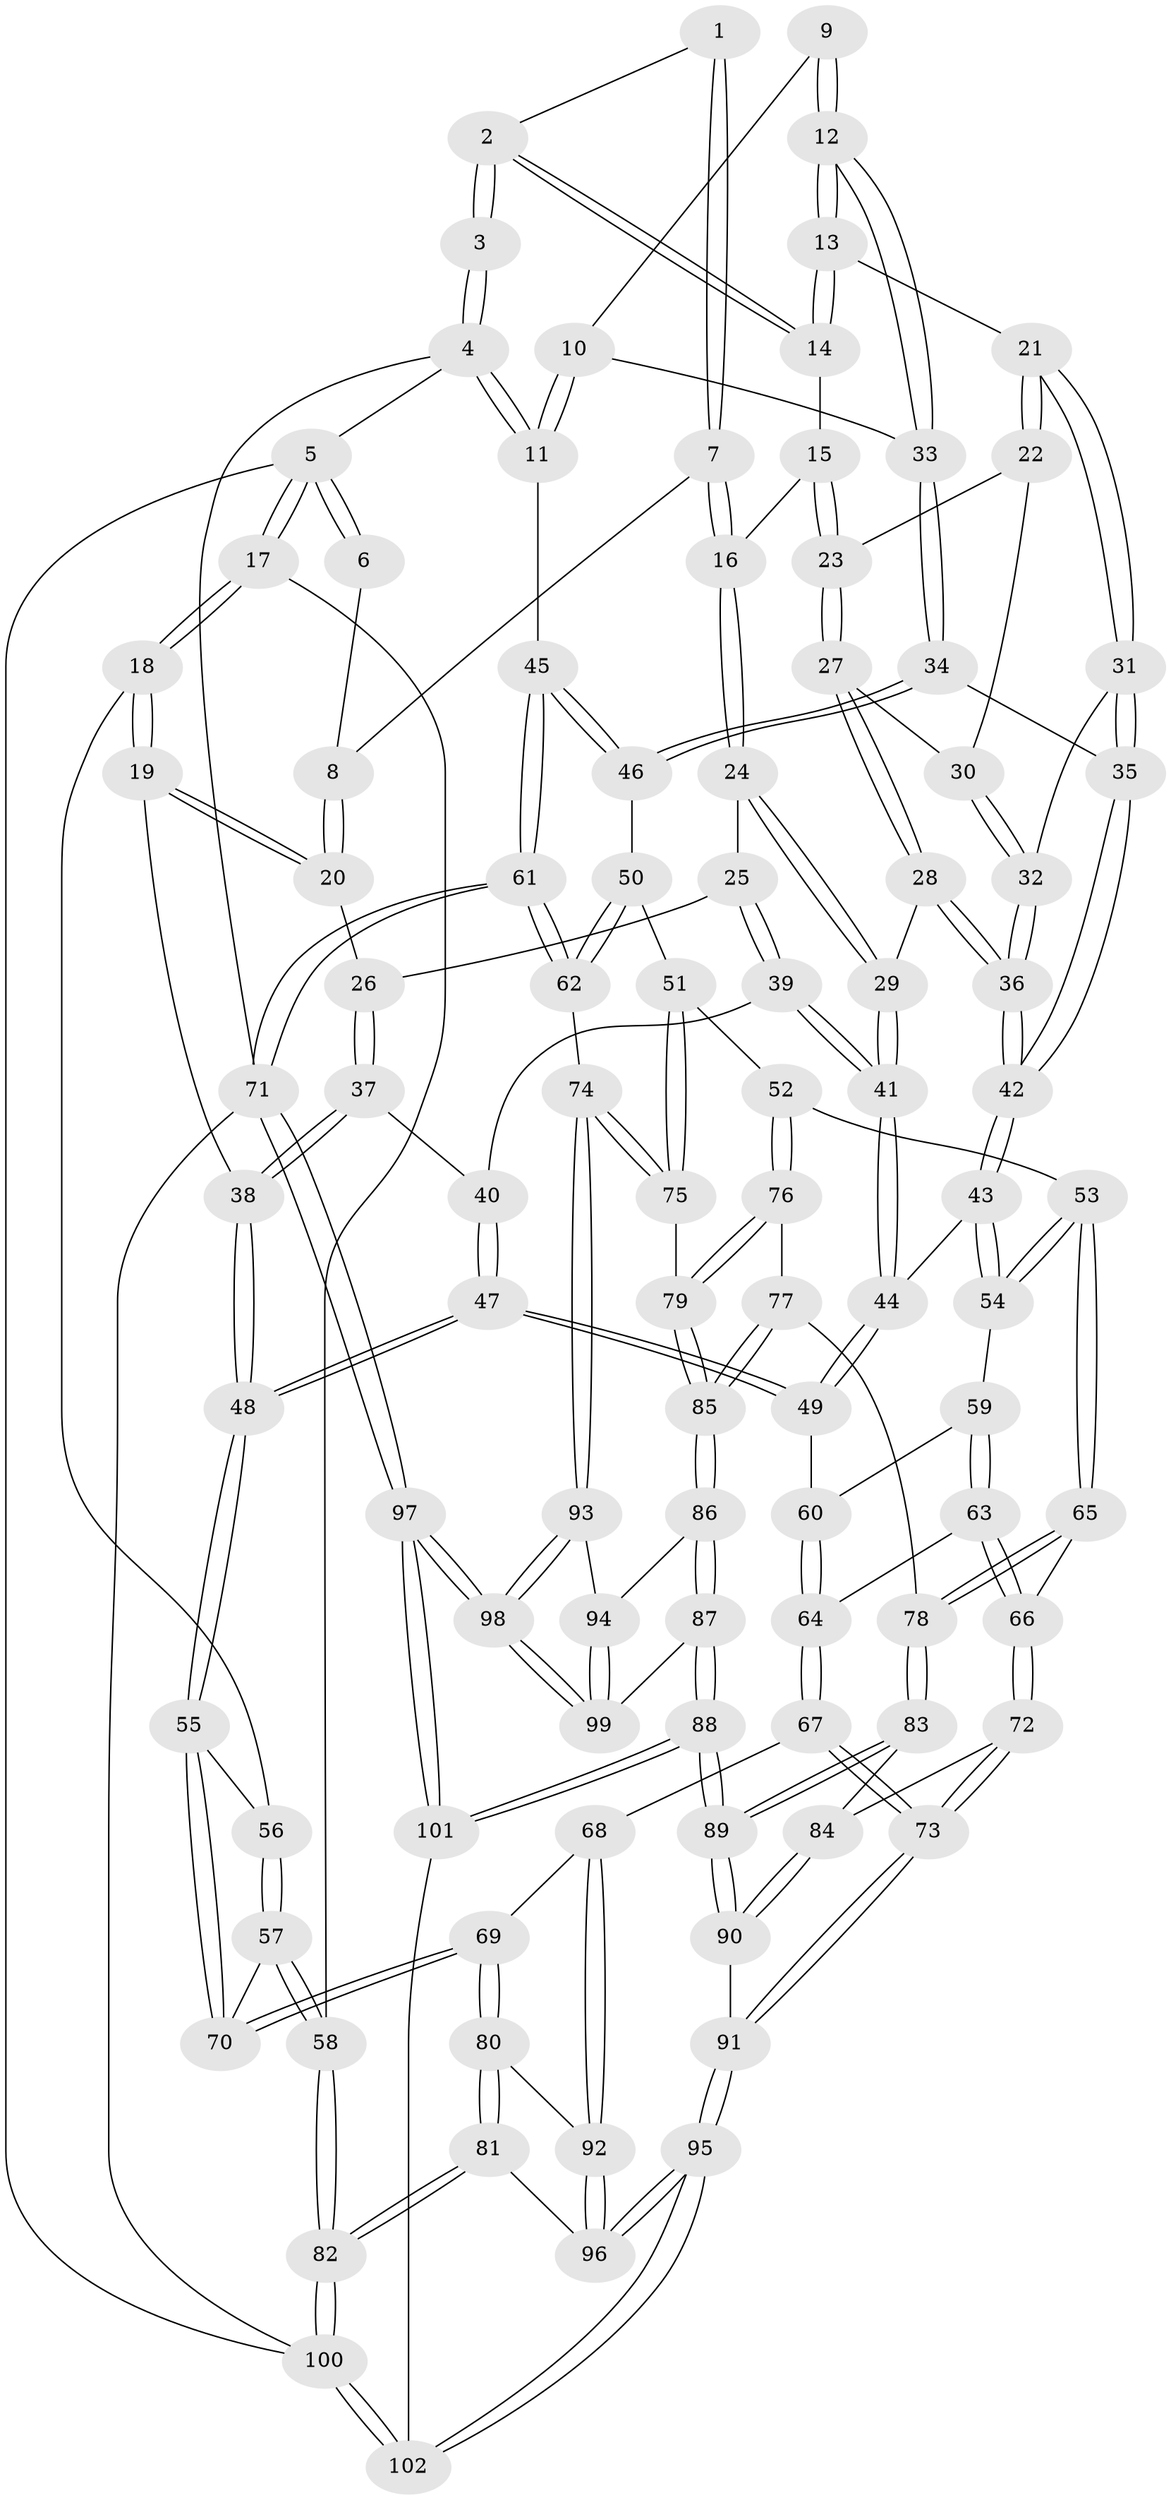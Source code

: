// coarse degree distribution, {3: 0.1694915254237288, 4: 0.5084745762711864, 6: 0.05084745762711865, 5: 0.2711864406779661}
// Generated by graph-tools (version 1.1) at 2025/52/02/27/25 19:52:36]
// undirected, 102 vertices, 252 edges
graph export_dot {
graph [start="1"]
  node [color=gray90,style=filled];
  1 [pos="+0.3944658290061753+0"];
  2 [pos="+0.549565630948248+0"];
  3 [pos="+0.7079641671852961+0"];
  4 [pos="+1+0"];
  5 [pos="+0+0"];
  6 [pos="+0.27999481301326834+0"];
  7 [pos="+0.3724355586557131+0.10335423304980236"];
  8 [pos="+0.25839648691620376+0"];
  9 [pos="+0.7184605638221239+0"];
  10 [pos="+0.8544393589112242+0.15239610317342217"];
  11 [pos="+1+0"];
  12 [pos="+0.7560801078810644+0.1609439185807428"];
  13 [pos="+0.6568605086110806+0.15233547171061584"];
  14 [pos="+0.5406613381739637+0"];
  15 [pos="+0.5033768451699173+0.03713033026924001"];
  16 [pos="+0.3772841039492988+0.11155755877138235"];
  17 [pos="+0+0.20116715484953035"];
  18 [pos="+0+0.2109224342703778"];
  19 [pos="+0+0.2112858181898317"];
  20 [pos="+0.20622201810763566+0.1047756008740422"];
  21 [pos="+0.6396631707453071+0.16908985358810155"];
  22 [pos="+0.5815428333811449+0.17659859730452235"];
  23 [pos="+0.5018144120189099+0.16294627905589823"];
  24 [pos="+0.3486071892904249+0.18429414223392263"];
  25 [pos="+0.31773514368359923+0.18567794628560733"];
  26 [pos="+0.309353086365397+0.1852345390307775"];
  27 [pos="+0.47781215303846003+0.2009051220980514"];
  28 [pos="+0.4551831487988863+0.22393050666556935"];
  29 [pos="+0.40485630650550913+0.22864180591919933"];
  30 [pos="+0.5572380058943205+0.22537805090905452"];
  31 [pos="+0.6133558831990037+0.2612922904797502"];
  32 [pos="+0.5939540113315828+0.2861660350127618"];
  33 [pos="+0.8105361554010798+0.19814674839687854"];
  34 [pos="+0.8228298870211761+0.2762549266403462"];
  35 [pos="+0.7957305002765691+0.28045127996851826"];
  36 [pos="+0.5664557780844908+0.35170251078569126"];
  37 [pos="+0.23627823900503614+0.278736105472428"];
  38 [pos="+0.1043544414719566+0.2830754325550856"];
  39 [pos="+0.31293007305204745+0.30270180515491263"];
  40 [pos="+0.2641935207692642+0.3174859078953737"];
  41 [pos="+0.38621872579414346+0.31615438737811025"];
  42 [pos="+0.5669612474388457+0.3560146629686474"];
  43 [pos="+0.5610971074398192+0.3899960546212261"];
  44 [pos="+0.39072137860648914+0.3752625853930348"];
  45 [pos="+1+0.36310693740849936"];
  46 [pos="+0.845778348606216+0.317480102396193"];
  47 [pos="+0.29698788619410976+0.46786341815141624"];
  48 [pos="+0.25896410563612293+0.49680201337428687"];
  49 [pos="+0.30285210189810197+0.4660248307183095"];
  50 [pos="+0.7972864407726883+0.4197445465098431"];
  51 [pos="+0.7047812656261214+0.5032679455513653"];
  52 [pos="+0.6932063113159266+0.5078720909623737"];
  53 [pos="+0.6429232464624712+0.4890708616622533"];
  54 [pos="+0.5843685887563783+0.44841825721310224"];
  55 [pos="+0.2546043794033563+0.5039451783588493"];
  56 [pos="+0.08304278313525609+0.40030026362866367"];
  57 [pos="+0.1483885952484733+0.5581150723638434"];
  58 [pos="+0+0.6331796670952534"];
  59 [pos="+0.4914617473690463+0.5096410401515206"];
  60 [pos="+0.3527466221313614+0.4855094764987922"];
  61 [pos="+1+0.627850123899339"];
  62 [pos="+1+0.6375525241955522"];
  63 [pos="+0.47329967860604016+0.5846441971464363"];
  64 [pos="+0.4297639656568023+0.5888105193998006"];
  65 [pos="+0.5342701924942519+0.6281177220318254"];
  66 [pos="+0.5055477290865865+0.6476892645151271"];
  67 [pos="+0.3086651105743952+0.6822378997722395"];
  68 [pos="+0.2884645265967221+0.6664838129340105"];
  69 [pos="+0.28793963262534517+0.6658096979704561"];
  70 [pos="+0.23342211995418605+0.5460530373605648"];
  71 [pos="+1+1"];
  72 [pos="+0.49931325589549386+0.6834192123053725"];
  73 [pos="+0.3269534590049476+0.7050623166754681"];
  74 [pos="+0.9644917948137605+0.6623143987557654"];
  75 [pos="+0.940756793141332+0.6596303790059626"];
  76 [pos="+0.6896360168329321+0.6305432674565036"];
  77 [pos="+0.6872161901536082+0.6368766058716602"];
  78 [pos="+0.6714647458652224+0.6495881740414894"];
  79 [pos="+0.8560034712141925+0.6811380435173806"];
  80 [pos="+0.05326238778243911+0.761856543939383"];
  81 [pos="+0+0.7713054707638481"];
  82 [pos="+0+0.7577363078423315"];
  83 [pos="+0.5897303861379586+0.7430812297296194"];
  84 [pos="+0.5049514997944055+0.6904577387330334"];
  85 [pos="+0.7530743774117271+0.7645504420261926"];
  86 [pos="+0.7455157220036263+0.8236791558983898"];
  87 [pos="+0.7077397639926875+0.8711316422072117"];
  88 [pos="+0.634840227116804+0.9288071992409973"];
  89 [pos="+0.6239368301290494+0.915585642009836"];
  90 [pos="+0.4459931923031655+0.8473768411895697"];
  91 [pos="+0.3493698500868098+0.8422952965911085"];
  92 [pos="+0.18665667371414624+0.7856112221999623"];
  93 [pos="+0.8918534212520352+0.7902741714329546"];
  94 [pos="+0.8532497693911338+0.8105022473211992"];
  95 [pos="+0.281061670793826+0.941908977712789"];
  96 [pos="+0.22619886883695675+0.8883935264485012"];
  97 [pos="+1+1"];
  98 [pos="+0.9854210829185329+0.9966938123561095"];
  99 [pos="+0.8673456258921703+0.902982928751595"];
  100 [pos="+0+1"];
  101 [pos="+0.6416644714850027+1"];
  102 [pos="+0.24159387366495133+1"];
  1 -- 2;
  1 -- 7;
  1 -- 7;
  2 -- 3;
  2 -- 3;
  2 -- 14;
  2 -- 14;
  3 -- 4;
  3 -- 4;
  4 -- 5;
  4 -- 11;
  4 -- 11;
  4 -- 71;
  5 -- 6;
  5 -- 6;
  5 -- 17;
  5 -- 17;
  5 -- 100;
  6 -- 8;
  7 -- 8;
  7 -- 16;
  7 -- 16;
  8 -- 20;
  8 -- 20;
  9 -- 10;
  9 -- 12;
  9 -- 12;
  10 -- 11;
  10 -- 11;
  10 -- 33;
  11 -- 45;
  12 -- 13;
  12 -- 13;
  12 -- 33;
  12 -- 33;
  13 -- 14;
  13 -- 14;
  13 -- 21;
  14 -- 15;
  15 -- 16;
  15 -- 23;
  15 -- 23;
  16 -- 24;
  16 -- 24;
  17 -- 18;
  17 -- 18;
  17 -- 58;
  18 -- 19;
  18 -- 19;
  18 -- 56;
  19 -- 20;
  19 -- 20;
  19 -- 38;
  20 -- 26;
  21 -- 22;
  21 -- 22;
  21 -- 31;
  21 -- 31;
  22 -- 23;
  22 -- 30;
  23 -- 27;
  23 -- 27;
  24 -- 25;
  24 -- 29;
  24 -- 29;
  25 -- 26;
  25 -- 39;
  25 -- 39;
  26 -- 37;
  26 -- 37;
  27 -- 28;
  27 -- 28;
  27 -- 30;
  28 -- 29;
  28 -- 36;
  28 -- 36;
  29 -- 41;
  29 -- 41;
  30 -- 32;
  30 -- 32;
  31 -- 32;
  31 -- 35;
  31 -- 35;
  32 -- 36;
  32 -- 36;
  33 -- 34;
  33 -- 34;
  34 -- 35;
  34 -- 46;
  34 -- 46;
  35 -- 42;
  35 -- 42;
  36 -- 42;
  36 -- 42;
  37 -- 38;
  37 -- 38;
  37 -- 40;
  38 -- 48;
  38 -- 48;
  39 -- 40;
  39 -- 41;
  39 -- 41;
  40 -- 47;
  40 -- 47;
  41 -- 44;
  41 -- 44;
  42 -- 43;
  42 -- 43;
  43 -- 44;
  43 -- 54;
  43 -- 54;
  44 -- 49;
  44 -- 49;
  45 -- 46;
  45 -- 46;
  45 -- 61;
  45 -- 61;
  46 -- 50;
  47 -- 48;
  47 -- 48;
  47 -- 49;
  47 -- 49;
  48 -- 55;
  48 -- 55;
  49 -- 60;
  50 -- 51;
  50 -- 62;
  50 -- 62;
  51 -- 52;
  51 -- 75;
  51 -- 75;
  52 -- 53;
  52 -- 76;
  52 -- 76;
  53 -- 54;
  53 -- 54;
  53 -- 65;
  53 -- 65;
  54 -- 59;
  55 -- 56;
  55 -- 70;
  55 -- 70;
  56 -- 57;
  56 -- 57;
  57 -- 58;
  57 -- 58;
  57 -- 70;
  58 -- 82;
  58 -- 82;
  59 -- 60;
  59 -- 63;
  59 -- 63;
  60 -- 64;
  60 -- 64;
  61 -- 62;
  61 -- 62;
  61 -- 71;
  61 -- 71;
  62 -- 74;
  63 -- 64;
  63 -- 66;
  63 -- 66;
  64 -- 67;
  64 -- 67;
  65 -- 66;
  65 -- 78;
  65 -- 78;
  66 -- 72;
  66 -- 72;
  67 -- 68;
  67 -- 73;
  67 -- 73;
  68 -- 69;
  68 -- 92;
  68 -- 92;
  69 -- 70;
  69 -- 70;
  69 -- 80;
  69 -- 80;
  71 -- 97;
  71 -- 97;
  71 -- 100;
  72 -- 73;
  72 -- 73;
  72 -- 84;
  73 -- 91;
  73 -- 91;
  74 -- 75;
  74 -- 75;
  74 -- 93;
  74 -- 93;
  75 -- 79;
  76 -- 77;
  76 -- 79;
  76 -- 79;
  77 -- 78;
  77 -- 85;
  77 -- 85;
  78 -- 83;
  78 -- 83;
  79 -- 85;
  79 -- 85;
  80 -- 81;
  80 -- 81;
  80 -- 92;
  81 -- 82;
  81 -- 82;
  81 -- 96;
  82 -- 100;
  82 -- 100;
  83 -- 84;
  83 -- 89;
  83 -- 89;
  84 -- 90;
  84 -- 90;
  85 -- 86;
  85 -- 86;
  86 -- 87;
  86 -- 87;
  86 -- 94;
  87 -- 88;
  87 -- 88;
  87 -- 99;
  88 -- 89;
  88 -- 89;
  88 -- 101;
  88 -- 101;
  89 -- 90;
  89 -- 90;
  90 -- 91;
  91 -- 95;
  91 -- 95;
  92 -- 96;
  92 -- 96;
  93 -- 94;
  93 -- 98;
  93 -- 98;
  94 -- 99;
  94 -- 99;
  95 -- 96;
  95 -- 96;
  95 -- 102;
  95 -- 102;
  97 -- 98;
  97 -- 98;
  97 -- 101;
  97 -- 101;
  98 -- 99;
  98 -- 99;
  100 -- 102;
  100 -- 102;
  101 -- 102;
}
